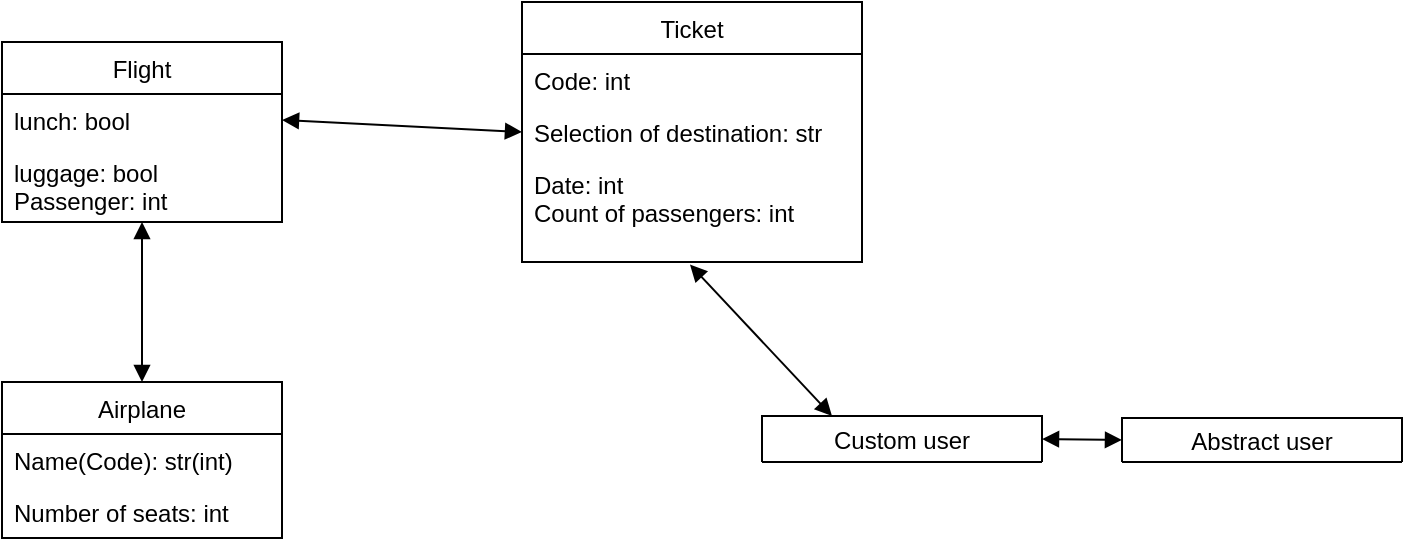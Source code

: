<mxfile version="20.5.3" type="embed"><diagram id="yxwqODcV9XcFq13wuEIJ" name="Page-1"><mxGraphModel dx="1070" dy="768" grid="1" gridSize="10" guides="1" tooltips="1" connect="1" arrows="1" fold="1" page="1" pageScale="1" pageWidth="850" pageHeight="1100" math="0" shadow="0"><root><mxCell id="0"/><mxCell id="1" parent="0"/><mxCell id="6" value="Abstract user" style="swimlane;fontStyle=0;childLayout=stackLayout;horizontal=1;startSize=26;fillColor=none;horizontalStack=0;resizeParent=1;resizeParentMax=0;resizeLast=0;collapsible=1;marginBottom=0;" parent="1" vertex="1"><mxGeometry x="640" y="498" width="140" height="22" as="geometry"/></mxCell><mxCell id="10" value="Custom user" style="swimlane;fontStyle=0;childLayout=stackLayout;horizontal=1;startSize=26;fillColor=none;horizontalStack=0;resizeParent=1;resizeParentMax=0;resizeLast=0;collapsible=1;marginBottom=0;" parent="1" vertex="1"><mxGeometry x="460" y="497" width="140" height="23" as="geometry"/></mxCell><mxCell id="14" value="" style="endArrow=block;startArrow=block;endFill=1;startFill=1;html=1;rounded=0;exitX=1;exitY=0.5;exitDx=0;exitDy=0;entryX=0;entryY=0.5;entryDx=0;entryDy=0;" parent="1" source="10" target="6" edge="1"><mxGeometry width="160" relative="1" as="geometry"><mxPoint x="600" y="522" as="sourcePoint"/><mxPoint x="500" y="560" as="targetPoint"/></mxGeometry></mxCell><mxCell id="15" value="Ticket" style="swimlane;fontStyle=0;childLayout=stackLayout;horizontal=1;startSize=26;fillColor=none;horizontalStack=0;resizeParent=1;resizeParentMax=0;resizeLast=0;collapsible=1;marginBottom=0;" parent="1" vertex="1"><mxGeometry x="340" y="290" width="170" height="130" as="geometry"/></mxCell><mxCell id="16" value="Code: int" style="text;strokeColor=none;fillColor=none;align=left;verticalAlign=top;spacingLeft=4;spacingRight=4;overflow=hidden;rotatable=0;points=[[0,0.5],[1,0.5]];portConstraint=eastwest;" parent="15" vertex="1"><mxGeometry y="26" width="170" height="26" as="geometry"/></mxCell><mxCell id="17" value="Selection of destination: str" style="text;strokeColor=none;fillColor=none;align=left;verticalAlign=top;spacingLeft=4;spacingRight=4;overflow=hidden;rotatable=0;points=[[0,0.5],[1,0.5]];portConstraint=eastwest;" parent="15" vertex="1"><mxGeometry y="52" width="170" height="26" as="geometry"/></mxCell><mxCell id="18" value="Date: int&#10;Count of passengers: int" style="text;strokeColor=none;fillColor=none;align=left;verticalAlign=top;spacingLeft=4;spacingRight=4;overflow=hidden;rotatable=0;points=[[0,0.5],[1,0.5]];portConstraint=eastwest;" parent="15" vertex="1"><mxGeometry y="78" width="170" height="52" as="geometry"/></mxCell><mxCell id="23" value="" style="endArrow=block;startArrow=block;endFill=1;startFill=1;html=1;rounded=0;fontFamily=Helvetica;fontSize=12;fontColor=default;entryX=0.25;entryY=0;entryDx=0;entryDy=0;exitX=0.494;exitY=1.024;exitDx=0;exitDy=0;exitPerimeter=0;" parent="1" source="18" target="10" edge="1"><mxGeometry width="160" relative="1" as="geometry"><mxPoint x="350" y="400" as="sourcePoint"/><mxPoint x="510" y="400" as="targetPoint"/></mxGeometry></mxCell><mxCell id="24" value="Airplane" style="swimlane;fontStyle=0;childLayout=stackLayout;horizontal=1;startSize=26;fillColor=none;horizontalStack=0;resizeParent=1;resizeParentMax=0;resizeLast=0;collapsible=1;marginBottom=0;fontFamily=Helvetica;fontSize=12;fontColor=default;" parent="1" vertex="1"><mxGeometry x="80" y="480" width="140" height="78" as="geometry"/></mxCell><mxCell id="26" value="Name(Code): str(int)" style="text;strokeColor=none;fillColor=none;align=left;verticalAlign=top;spacingLeft=4;spacingRight=4;overflow=hidden;rotatable=0;points=[[0,0.5],[1,0.5]];portConstraint=eastwest;fontFamily=Helvetica;fontSize=12;fontColor=default;" parent="24" vertex="1"><mxGeometry y="26" width="140" height="26" as="geometry"/></mxCell><mxCell id="25" value="Number of seats: int" style="text;strokeColor=none;fillColor=none;align=left;verticalAlign=top;spacingLeft=4;spacingRight=4;overflow=hidden;rotatable=0;points=[[0,0.5],[1,0.5]];portConstraint=eastwest;fontFamily=Helvetica;fontSize=12;fontColor=default;" parent="24" vertex="1"><mxGeometry y="52" width="140" height="26" as="geometry"/></mxCell><mxCell id="28" value="" style="endArrow=block;startArrow=block;endFill=1;startFill=1;html=1;rounded=0;fontFamily=Helvetica;fontSize=12;fontColor=default;exitX=1;exitY=0.5;exitDx=0;exitDy=0;entryX=0;entryY=0.5;entryDx=0;entryDy=0;" parent="1" source="30" target="17" edge="1"><mxGeometry width="160" relative="1" as="geometry"><mxPoint x="350" y="400" as="sourcePoint"/><mxPoint x="510" y="400" as="targetPoint"/></mxGeometry></mxCell><mxCell id="29" value="Flight" style="swimlane;fontStyle=0;childLayout=stackLayout;horizontal=1;startSize=26;fillColor=none;horizontalStack=0;resizeParent=1;resizeParentMax=0;resizeLast=0;collapsible=1;marginBottom=0;fontFamily=Helvetica;fontSize=12;fontColor=default;" parent="1" vertex="1"><mxGeometry x="80" y="310" width="140" height="90" as="geometry"/></mxCell><mxCell id="30" value="lunch: bool" style="text;strokeColor=none;fillColor=none;align=left;verticalAlign=top;spacingLeft=4;spacingRight=4;overflow=hidden;rotatable=0;points=[[0,0.5],[1,0.5]];portConstraint=eastwest;fontFamily=Helvetica;fontSize=12;fontColor=default;" parent="29" vertex="1"><mxGeometry y="26" width="140" height="26" as="geometry"/></mxCell><mxCell id="31" value="luggage: bool&#10;Passenger: int" style="text;strokeColor=none;fillColor=none;align=left;verticalAlign=top;spacingLeft=4;spacingRight=4;overflow=hidden;rotatable=0;points=[[0,0.5],[1,0.5]];portConstraint=eastwest;fontFamily=Helvetica;fontSize=12;fontColor=default;" parent="29" vertex="1"><mxGeometry y="52" width="140" height="38" as="geometry"/></mxCell><mxCell id="32" value="" style="endArrow=block;startArrow=block;endFill=1;startFill=1;html=1;rounded=0;exitX=0.5;exitY=0;exitDx=0;exitDy=0;" edge="1" parent="1" source="24"><mxGeometry width="160" relative="1" as="geometry"><mxPoint x="340" y="390" as="sourcePoint"/><mxPoint x="150" y="400" as="targetPoint"/></mxGeometry></mxCell></root></mxGraphModel></diagram></mxfile>
